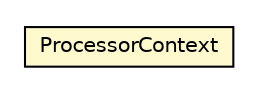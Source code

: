 #!/usr/local/bin/dot
#
# Class diagram 
# Generated by UMLGraph version 5.1 (http://www.umlgraph.org/)
#

digraph G {
	edge [fontname="Helvetica",fontsize=10,labelfontname="Helvetica",labelfontsize=10];
	node [fontname="Helvetica",fontsize=10,shape=plaintext];
	nodesep=0.25;
	ranksep=0.5;
	// org.androidtransfuse.processor.ProcessorContext
	c47176 [label=<<table title="org.androidtransfuse.processor.ProcessorContext" border="0" cellborder="1" cellspacing="0" cellpadding="2" port="p" bgcolor="lemonChiffon" href="./ProcessorContext.html">
		<tr><td><table border="0" cellspacing="0" cellpadding="1">
<tr><td align="center" balign="center"> ProcessorContext </td></tr>
		</table></td></tr>
		</table>>, fontname="Helvetica", fontcolor="black", fontsize=10.0];
}

